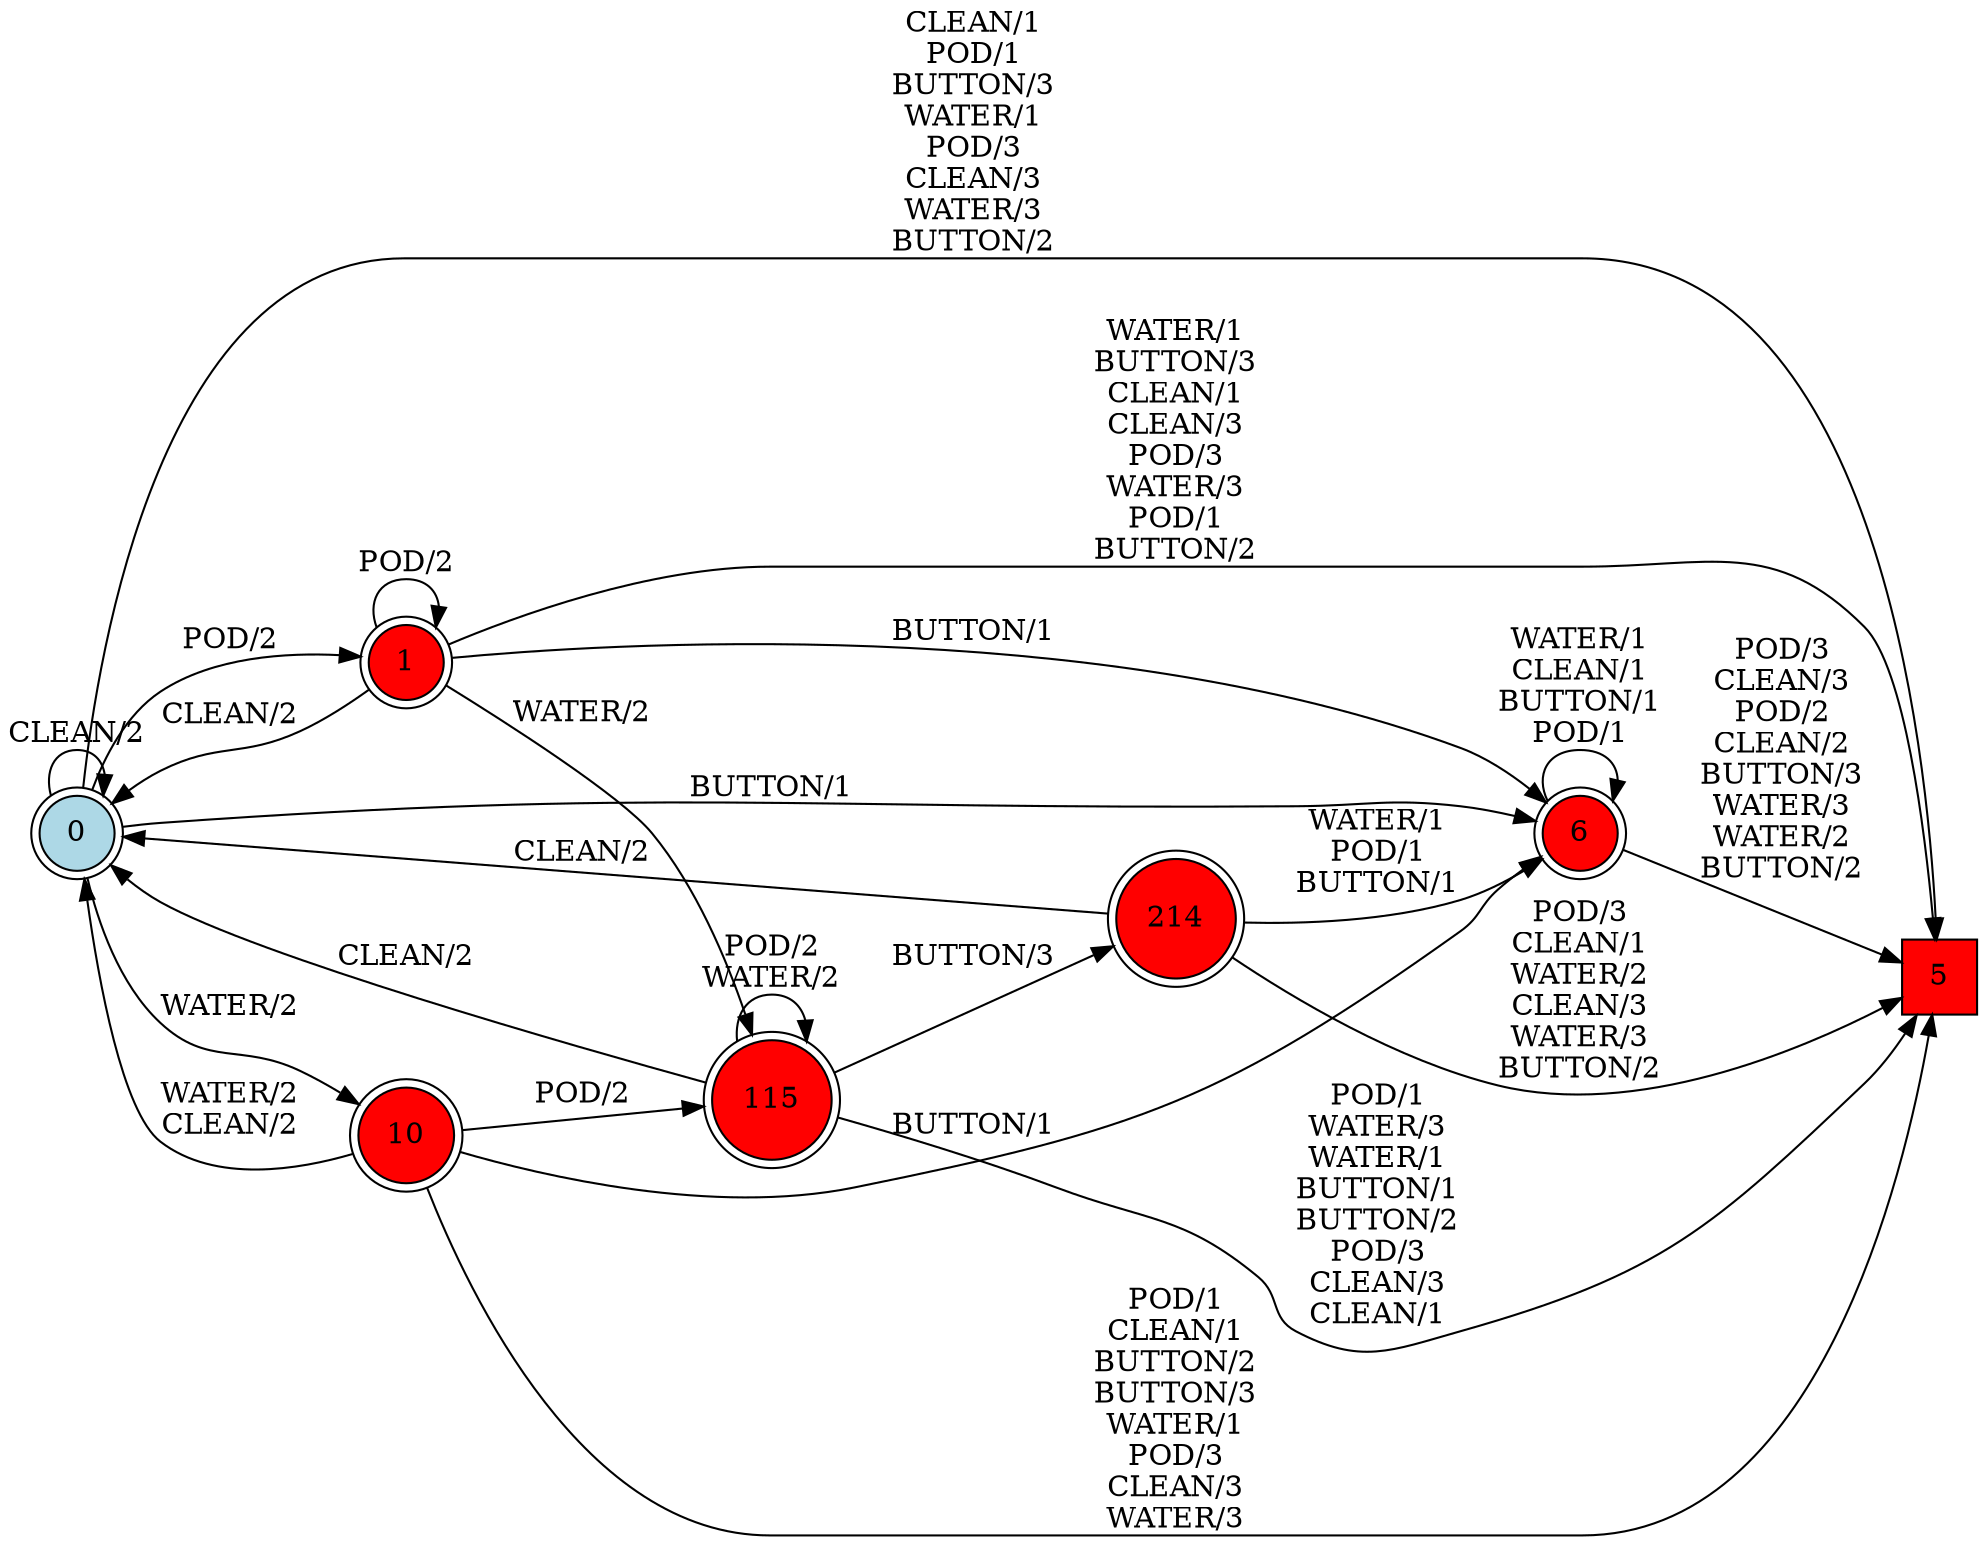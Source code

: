 digraph G {
  rankdir=LR;
  node [shape=circle, style=filled, fillcolor=white];
  "0" [isInitial=True, fillcolor=lightblue, shape=doublecircle];
  "1" [fillcolor=red, shape=doublecircle];
  "5" [fillcolor=red, shape=square];
  "6" [fillcolor=red, shape=doublecircle];
  "10" [fillcolor=red, shape=doublecircle];
  "115" [fillcolor=red, shape=doublecircle];
  "214" [fillcolor=red, shape=doublecircle];
  "0" -> "1" [label="POD/2"];
  "0" -> "6" [label="BUTTON/1"];
  "0" -> "10" [label="WATER/2"];
  "0" -> "5" [label="CLEAN/1\nPOD/1\nBUTTON/3\nWATER/1\nPOD/3\nCLEAN/3\nWATER/3\nBUTTON/2"];
  "0" -> "0" [label="CLEAN/2"];
  "1" -> "115" [label="WATER/2"];
  "1" -> "5" [label="WATER/1\nBUTTON/3\nCLEAN/1\nCLEAN/3\nPOD/3\nWATER/3\nPOD/1\nBUTTON/2"];
  "1" -> "1" [label="POD/2"];
  "1" -> "0" [label="CLEAN/2"];
  "1" -> "6" [label="BUTTON/1"];
  "6" -> "5" [label="POD/3\nCLEAN/3\nPOD/2\nCLEAN/2\nBUTTON/3\nWATER/3\nWATER/2\nBUTTON/2"];
  "6" -> "6" [label="WATER/1\nCLEAN/1\nBUTTON/1\nPOD/1"];
  "10" -> "5" [label="POD/1\nCLEAN/1\nBUTTON/2\nBUTTON/3\nWATER/1\nPOD/3\nCLEAN/3\nWATER/3"];
  "10" -> "0" [label="WATER/2\nCLEAN/2"];
  "10" -> "6" [label="BUTTON/1"];
  "10" -> "115" [label="POD/2"];
  "115" -> "5" [label="POD/1\nWATER/3\nWATER/1\nBUTTON/1\nBUTTON/2\nPOD/3\nCLEAN/3\nCLEAN/1"];
  "115" -> "0" [label="CLEAN/2"];
  "115" -> "214" [label="BUTTON/3"];
  "115" -> "115" [label="POD/2\nWATER/2"];
  "214" -> "5" [label="POD/3\nCLEAN/1\nWATER/2\nCLEAN/3\nWATER/3\nBUTTON/2"];
  "214" -> "6" [label="WATER/1\nPOD/1\nBUTTON/1"];
  "214" -> "0" [label="CLEAN/2"];
}